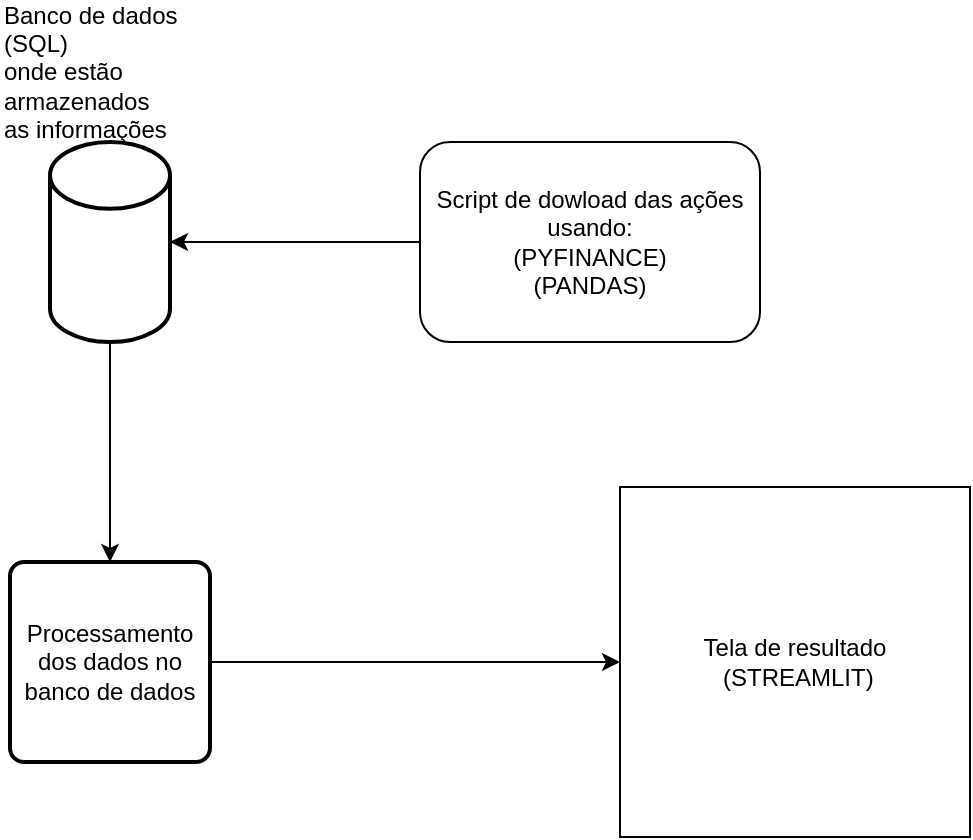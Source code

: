 <mxfile version="28.1.2">
  <diagram name="Página-1" id="qMl7CWiNUu_YP9GDlUbL">
    <mxGraphModel dx="1042" dy="626" grid="1" gridSize="10" guides="1" tooltips="1" connect="1" arrows="1" fold="1" page="1" pageScale="1" pageWidth="827" pageHeight="1169" math="0" shadow="0">
      <root>
        <mxCell id="0" />
        <mxCell id="1" parent="0" />
        <mxCell id="2wKfa-mygmoz6-bdyDGm-8" value="" style="rounded=1;whiteSpace=wrap;html=1;" vertex="1" parent="1">
          <mxGeometry x="300" y="510" width="170" height="100" as="geometry" />
        </mxCell>
        <mxCell id="2wKfa-mygmoz6-bdyDGm-9" value="Script de dowload das ações usando:&lt;div&gt;(PYFINANCE)&lt;/div&gt;&lt;div&gt;(PANDAS)&lt;/div&gt;" style="text;html=1;align=center;verticalAlign=middle;whiteSpace=wrap;rounded=0;" vertex="1" parent="1">
          <mxGeometry x="305" y="520" width="160" height="80" as="geometry" />
        </mxCell>
        <mxCell id="2wKfa-mygmoz6-bdyDGm-25" style="edgeStyle=orthogonalEdgeStyle;rounded=0;orthogonalLoop=1;jettySize=auto;html=1;entryX=0.5;entryY=0;entryDx=0;entryDy=0;" edge="1" parent="1" source="2wKfa-mygmoz6-bdyDGm-10" target="2wKfa-mygmoz6-bdyDGm-24">
          <mxGeometry relative="1" as="geometry">
            <Array as="points">
              <mxPoint x="145" y="700" />
              <mxPoint x="145" y="700" />
            </Array>
          </mxGeometry>
        </mxCell>
        <mxCell id="2wKfa-mygmoz6-bdyDGm-10" value="" style="strokeWidth=2;html=1;shape=mxgraph.flowchart.database;whiteSpace=wrap;" vertex="1" parent="1">
          <mxGeometry x="115" y="510" width="60" height="100" as="geometry" />
        </mxCell>
        <mxCell id="2wKfa-mygmoz6-bdyDGm-19" value="" style="endArrow=classic;html=1;rounded=0;entryX=1;entryY=0.5;entryDx=0;entryDy=0;entryPerimeter=0;exitX=0;exitY=0.5;exitDx=0;exitDy=0;" edge="1" parent="1" source="2wKfa-mygmoz6-bdyDGm-8" target="2wKfa-mygmoz6-bdyDGm-10">
          <mxGeometry width="50" height="50" relative="1" as="geometry">
            <mxPoint x="380" y="320" as="sourcePoint" />
            <mxPoint x="430" y="270" as="targetPoint" />
          </mxGeometry>
        </mxCell>
        <mxCell id="2wKfa-mygmoz6-bdyDGm-22" value="&lt;div style=&quot;&quot;&gt;&lt;span style=&quot;text-wrap-mode: nowrap; background-color: transparent; color: light-dark(rgb(0, 0, 0), rgb(255, 255, 255));&quot;&gt;Banco de dados (SQL&lt;/span&gt;&lt;span style=&quot;background-color: transparent; color: light-dark(rgb(0, 0, 0), rgb(255, 255, 255)); text-wrap-mode: nowrap;&quot;&gt;)&lt;/span&gt;&lt;/div&gt;&lt;div style=&quot;&quot;&gt;&lt;span style=&quot;background-color: transparent; color: light-dark(rgb(0, 0, 0), rgb(255, 255, 255)); text-wrap-mode: nowrap;&quot;&gt;onde &lt;/span&gt;&lt;span style=&quot;background-color: transparent; color: light-dark(rgb(0, 0, 0), rgb(255, 255, 255)); text-wrap-mode: nowrap;&quot;&gt;estão armazenados&amp;nbsp;&lt;/span&gt;&lt;/div&gt;&lt;div style=&quot;&quot;&gt;&lt;span style=&quot;text-wrap-mode: nowrap; background-color: transparent; color: light-dark(rgb(0, 0, 0), rgb(255, 255, 255));&quot;&gt;as informações&lt;/span&gt;&lt;/div&gt;" style="text;html=1;align=left;verticalAlign=middle;whiteSpace=wrap;rounded=0;" vertex="1" parent="1">
          <mxGeometry x="90" y="450" width="110" height="50" as="geometry" />
        </mxCell>
        <mxCell id="2wKfa-mygmoz6-bdyDGm-31" style="edgeStyle=orthogonalEdgeStyle;rounded=0;orthogonalLoop=1;jettySize=auto;html=1;entryX=0;entryY=0.5;entryDx=0;entryDy=0;" edge="1" parent="1" source="2wKfa-mygmoz6-bdyDGm-24" target="2wKfa-mygmoz6-bdyDGm-27">
          <mxGeometry relative="1" as="geometry" />
        </mxCell>
        <mxCell id="2wKfa-mygmoz6-bdyDGm-24" value="Processamento dos dados no banco de dados" style="rounded=1;whiteSpace=wrap;html=1;absoluteArcSize=1;arcSize=14;strokeWidth=2;" vertex="1" parent="1">
          <mxGeometry x="95" y="720" width="100" height="100" as="geometry" />
        </mxCell>
        <mxCell id="2wKfa-mygmoz6-bdyDGm-27" value="Tela de resultado&lt;div&gt;&amp;nbsp;(STREAMLIT)&lt;/div&gt;" style="whiteSpace=wrap;html=1;aspect=fixed;" vertex="1" parent="1">
          <mxGeometry x="400" y="682.5" width="175" height="175" as="geometry" />
        </mxCell>
      </root>
    </mxGraphModel>
  </diagram>
</mxfile>
